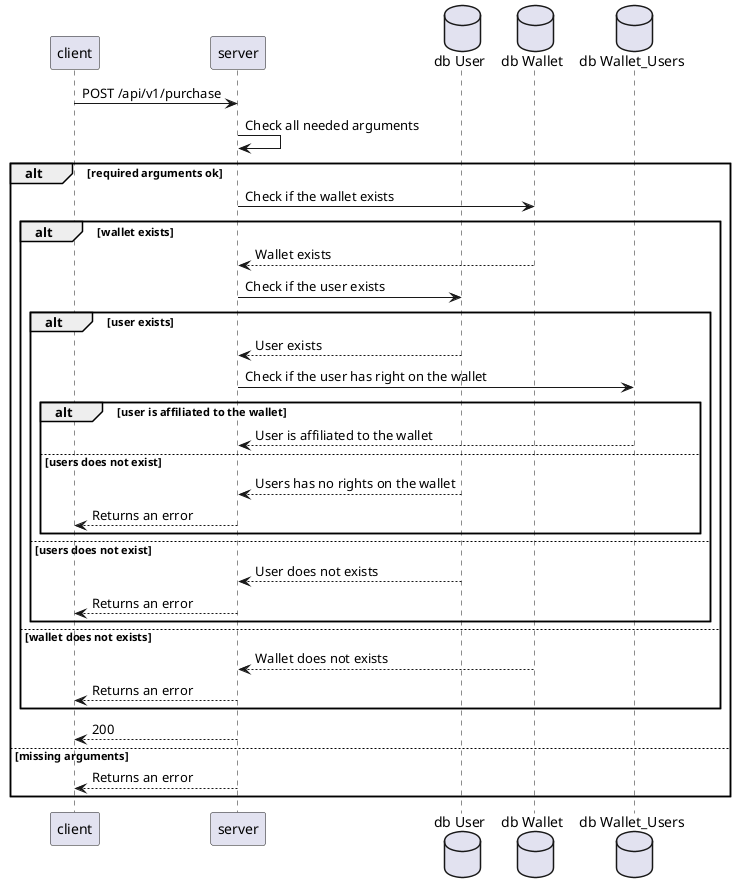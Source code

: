 @startuml
participant client
participant server
database "db User"
database "db Wallet"
database "db Wallet_Users"

client -> server: POST /api/v1/purchase
server -> server: Check all needed arguments
alt required arguments ok
    server -> "db Wallet": Check if the wallet exists
    alt wallet exists
        server <-- "db Wallet": Wallet exists
        server -> "db User": Check if the user exists
        alt user exists
            server <-- "db User": User exists
            server -> "db Wallet_Users": Check if the user has right on the wallet
            alt user is affiliated to the wallet
            server <-- "db Wallet_Users": User is affiliated to the wallet
        else users does not exist
            server <-- "db User": Users has no rights on the wallet
            server --> client: Returns an error
        end
        else users does not exist
            server <-- "db User": User does not exists
            server --> client: Returns an error
        end
    else wallet does not exists
        server <-- "db Wallet": Wallet does not exists
        server --> client: Returns an error
    end 
    server --> client: 200 
else missing arguments
    server --> client: Returns an error
end
@enduml